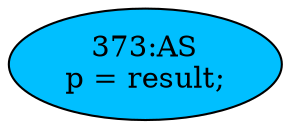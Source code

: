 strict digraph "" {
	node [label="\N"];
	"373:AS"	 [ast="<pyverilog.vparser.ast.Assign object at 0x7f407837d150>",
		def_var="['p']",
		fillcolor=deepskyblue,
		label="373:AS
p = result;",
		statements="[]",
		style=filled,
		typ=Assign,
		use_var="['result']"];
}
